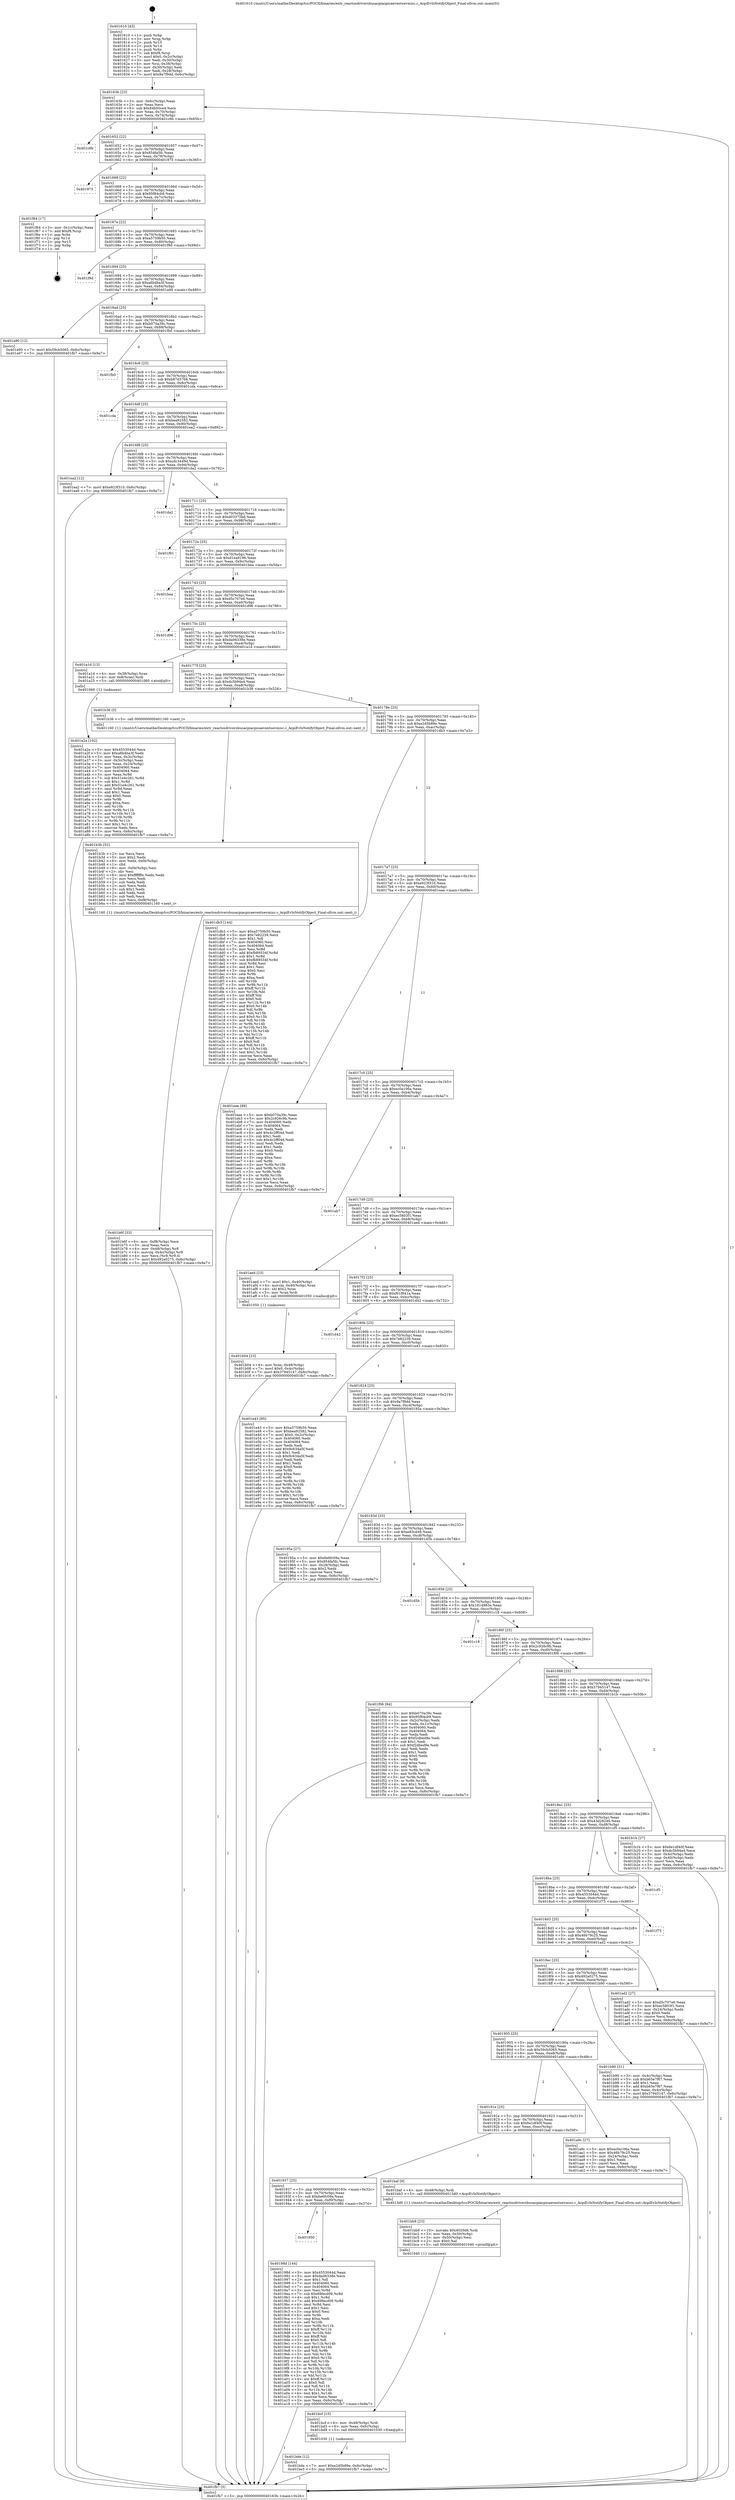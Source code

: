 digraph "0x401610" {
  label = "0x401610 (/mnt/c/Users/mathe/Desktop/tcc/POCII/binaries/extr_reactosdriversbusacpiacpicaeventsevmisc.c_AcpiEvIsNotifyObject_Final-ollvm.out::main(0))"
  labelloc = "t"
  node[shape=record]

  Entry [label="",width=0.3,height=0.3,shape=circle,fillcolor=black,style=filled]
  "0x40163b" [label="{
     0x40163b [23]\l
     | [instrs]\l
     &nbsp;&nbsp;0x40163b \<+3\>: mov -0x6c(%rbp),%eax\l
     &nbsp;&nbsp;0x40163e \<+2\>: mov %eax,%ecx\l
     &nbsp;&nbsp;0x401640 \<+6\>: sub $0x84b50ce4,%ecx\l
     &nbsp;&nbsp;0x401646 \<+3\>: mov %eax,-0x70(%rbp)\l
     &nbsp;&nbsp;0x401649 \<+3\>: mov %ecx,-0x74(%rbp)\l
     &nbsp;&nbsp;0x40164c \<+6\>: je 0000000000401c6b \<main+0x65b\>\l
  }"]
  "0x401c6b" [label="{
     0x401c6b\l
  }", style=dashed]
  "0x401652" [label="{
     0x401652 [22]\l
     | [instrs]\l
     &nbsp;&nbsp;0x401652 \<+5\>: jmp 0000000000401657 \<main+0x47\>\l
     &nbsp;&nbsp;0x401657 \<+3\>: mov -0x70(%rbp),%eax\l
     &nbsp;&nbsp;0x40165a \<+5\>: sub $0x854fa5fc,%eax\l
     &nbsp;&nbsp;0x40165f \<+3\>: mov %eax,-0x78(%rbp)\l
     &nbsp;&nbsp;0x401662 \<+6\>: je 0000000000401975 \<main+0x365\>\l
  }"]
  Exit [label="",width=0.3,height=0.3,shape=circle,fillcolor=black,style=filled,peripheries=2]
  "0x401975" [label="{
     0x401975\l
  }", style=dashed]
  "0x401668" [label="{
     0x401668 [22]\l
     | [instrs]\l
     &nbsp;&nbsp;0x401668 \<+5\>: jmp 000000000040166d \<main+0x5d\>\l
     &nbsp;&nbsp;0x40166d \<+3\>: mov -0x70(%rbp),%eax\l
     &nbsp;&nbsp;0x401670 \<+5\>: sub $0x95f84cb9,%eax\l
     &nbsp;&nbsp;0x401675 \<+3\>: mov %eax,-0x7c(%rbp)\l
     &nbsp;&nbsp;0x401678 \<+6\>: je 0000000000401f64 \<main+0x954\>\l
  }"]
  "0x401bde" [label="{
     0x401bde [12]\l
     | [instrs]\l
     &nbsp;&nbsp;0x401bde \<+7\>: movl $0xe2d5b89e,-0x6c(%rbp)\l
     &nbsp;&nbsp;0x401be5 \<+5\>: jmp 0000000000401fb7 \<main+0x9a7\>\l
  }"]
  "0x401f64" [label="{
     0x401f64 [17]\l
     | [instrs]\l
     &nbsp;&nbsp;0x401f64 \<+3\>: mov -0x1c(%rbp),%eax\l
     &nbsp;&nbsp;0x401f67 \<+7\>: add $0xf8,%rsp\l
     &nbsp;&nbsp;0x401f6e \<+1\>: pop %rbx\l
     &nbsp;&nbsp;0x401f6f \<+2\>: pop %r14\l
     &nbsp;&nbsp;0x401f71 \<+2\>: pop %r15\l
     &nbsp;&nbsp;0x401f73 \<+1\>: pop %rbp\l
     &nbsp;&nbsp;0x401f74 \<+1\>: ret\l
  }"]
  "0x40167e" [label="{
     0x40167e [22]\l
     | [instrs]\l
     &nbsp;&nbsp;0x40167e \<+5\>: jmp 0000000000401683 \<main+0x73\>\l
     &nbsp;&nbsp;0x401683 \<+3\>: mov -0x70(%rbp),%eax\l
     &nbsp;&nbsp;0x401686 \<+5\>: sub $0xa5759b50,%eax\l
     &nbsp;&nbsp;0x40168b \<+3\>: mov %eax,-0x80(%rbp)\l
     &nbsp;&nbsp;0x40168e \<+6\>: je 0000000000401f9d \<main+0x98d\>\l
  }"]
  "0x401bcf" [label="{
     0x401bcf [15]\l
     | [instrs]\l
     &nbsp;&nbsp;0x401bcf \<+4\>: mov -0x48(%rbp),%rdi\l
     &nbsp;&nbsp;0x401bd3 \<+6\>: mov %eax,-0xfc(%rbp)\l
     &nbsp;&nbsp;0x401bd9 \<+5\>: call 0000000000401030 \<free@plt\>\l
     | [calls]\l
     &nbsp;&nbsp;0x401030 \{1\} (unknown)\l
  }"]
  "0x401f9d" [label="{
     0x401f9d\l
  }", style=dashed]
  "0x401694" [label="{
     0x401694 [25]\l
     | [instrs]\l
     &nbsp;&nbsp;0x401694 \<+5\>: jmp 0000000000401699 \<main+0x89\>\l
     &nbsp;&nbsp;0x401699 \<+3\>: mov -0x70(%rbp),%eax\l
     &nbsp;&nbsp;0x40169c \<+5\>: sub $0xa6b4ba3f,%eax\l
     &nbsp;&nbsp;0x4016a1 \<+6\>: mov %eax,-0x84(%rbp)\l
     &nbsp;&nbsp;0x4016a7 \<+6\>: je 0000000000401a90 \<main+0x480\>\l
  }"]
  "0x401bb8" [label="{
     0x401bb8 [23]\l
     | [instrs]\l
     &nbsp;&nbsp;0x401bb8 \<+10\>: movabs $0x4020d6,%rdi\l
     &nbsp;&nbsp;0x401bc2 \<+3\>: mov %eax,-0x50(%rbp)\l
     &nbsp;&nbsp;0x401bc5 \<+3\>: mov -0x50(%rbp),%esi\l
     &nbsp;&nbsp;0x401bc8 \<+2\>: mov $0x0,%al\l
     &nbsp;&nbsp;0x401bca \<+5\>: call 0000000000401040 \<printf@plt\>\l
     | [calls]\l
     &nbsp;&nbsp;0x401040 \{1\} (unknown)\l
  }"]
  "0x401a90" [label="{
     0x401a90 [12]\l
     | [instrs]\l
     &nbsp;&nbsp;0x401a90 \<+7\>: movl $0x59cb5065,-0x6c(%rbp)\l
     &nbsp;&nbsp;0x401a97 \<+5\>: jmp 0000000000401fb7 \<main+0x9a7\>\l
  }"]
  "0x4016ad" [label="{
     0x4016ad [25]\l
     | [instrs]\l
     &nbsp;&nbsp;0x4016ad \<+5\>: jmp 00000000004016b2 \<main+0xa2\>\l
     &nbsp;&nbsp;0x4016b2 \<+3\>: mov -0x70(%rbp),%eax\l
     &nbsp;&nbsp;0x4016b5 \<+5\>: sub $0xb070a39c,%eax\l
     &nbsp;&nbsp;0x4016ba \<+6\>: mov %eax,-0x88(%rbp)\l
     &nbsp;&nbsp;0x4016c0 \<+6\>: je 0000000000401fb0 \<main+0x9a0\>\l
  }"]
  "0x401b6f" [label="{
     0x401b6f [33]\l
     | [instrs]\l
     &nbsp;&nbsp;0x401b6f \<+6\>: mov -0xf8(%rbp),%ecx\l
     &nbsp;&nbsp;0x401b75 \<+3\>: imul %eax,%ecx\l
     &nbsp;&nbsp;0x401b78 \<+4\>: mov -0x48(%rbp),%r8\l
     &nbsp;&nbsp;0x401b7c \<+4\>: movslq -0x4c(%rbp),%r9\l
     &nbsp;&nbsp;0x401b80 \<+4\>: mov %ecx,(%r8,%r9,4)\l
     &nbsp;&nbsp;0x401b84 \<+7\>: movl $0x492a0275,-0x6c(%rbp)\l
     &nbsp;&nbsp;0x401b8b \<+5\>: jmp 0000000000401fb7 \<main+0x9a7\>\l
  }"]
  "0x401fb0" [label="{
     0x401fb0\l
  }", style=dashed]
  "0x4016c6" [label="{
     0x4016c6 [25]\l
     | [instrs]\l
     &nbsp;&nbsp;0x4016c6 \<+5\>: jmp 00000000004016cb \<main+0xbb\>\l
     &nbsp;&nbsp;0x4016cb \<+3\>: mov -0x70(%rbp),%eax\l
     &nbsp;&nbsp;0x4016ce \<+5\>: sub $0xb87d3768,%eax\l
     &nbsp;&nbsp;0x4016d3 \<+6\>: mov %eax,-0x8c(%rbp)\l
     &nbsp;&nbsp;0x4016d9 \<+6\>: je 0000000000401cda \<main+0x6ca\>\l
  }"]
  "0x401b3b" [label="{
     0x401b3b [52]\l
     | [instrs]\l
     &nbsp;&nbsp;0x401b3b \<+2\>: xor %ecx,%ecx\l
     &nbsp;&nbsp;0x401b3d \<+5\>: mov $0x2,%edx\l
     &nbsp;&nbsp;0x401b42 \<+6\>: mov %edx,-0xf4(%rbp)\l
     &nbsp;&nbsp;0x401b48 \<+1\>: cltd\l
     &nbsp;&nbsp;0x401b49 \<+6\>: mov -0xf4(%rbp),%esi\l
     &nbsp;&nbsp;0x401b4f \<+2\>: idiv %esi\l
     &nbsp;&nbsp;0x401b51 \<+6\>: imul $0xfffffffe,%edx,%edx\l
     &nbsp;&nbsp;0x401b57 \<+2\>: mov %ecx,%edi\l
     &nbsp;&nbsp;0x401b59 \<+2\>: sub %edx,%edi\l
     &nbsp;&nbsp;0x401b5b \<+2\>: mov %ecx,%edx\l
     &nbsp;&nbsp;0x401b5d \<+3\>: sub $0x1,%edx\l
     &nbsp;&nbsp;0x401b60 \<+2\>: add %edx,%edi\l
     &nbsp;&nbsp;0x401b62 \<+2\>: sub %edi,%ecx\l
     &nbsp;&nbsp;0x401b64 \<+6\>: mov %ecx,-0xf8(%rbp)\l
     &nbsp;&nbsp;0x401b6a \<+5\>: call 0000000000401160 \<next_i\>\l
     | [calls]\l
     &nbsp;&nbsp;0x401160 \{1\} (/mnt/c/Users/mathe/Desktop/tcc/POCII/binaries/extr_reactosdriversbusacpiacpicaeventsevmisc.c_AcpiEvIsNotifyObject_Final-ollvm.out::next_i)\l
  }"]
  "0x401cda" [label="{
     0x401cda\l
  }", style=dashed]
  "0x4016df" [label="{
     0x4016df [25]\l
     | [instrs]\l
     &nbsp;&nbsp;0x4016df \<+5\>: jmp 00000000004016e4 \<main+0xd4\>\l
     &nbsp;&nbsp;0x4016e4 \<+3\>: mov -0x70(%rbp),%eax\l
     &nbsp;&nbsp;0x4016e7 \<+5\>: sub $0xbea92582,%eax\l
     &nbsp;&nbsp;0x4016ec \<+6\>: mov %eax,-0x90(%rbp)\l
     &nbsp;&nbsp;0x4016f2 \<+6\>: je 0000000000401ea2 \<main+0x892\>\l
  }"]
  "0x401b04" [label="{
     0x401b04 [23]\l
     | [instrs]\l
     &nbsp;&nbsp;0x401b04 \<+4\>: mov %rax,-0x48(%rbp)\l
     &nbsp;&nbsp;0x401b08 \<+7\>: movl $0x0,-0x4c(%rbp)\l
     &nbsp;&nbsp;0x401b0f \<+7\>: movl $0x37945147,-0x6c(%rbp)\l
     &nbsp;&nbsp;0x401b16 \<+5\>: jmp 0000000000401fb7 \<main+0x9a7\>\l
  }"]
  "0x401ea2" [label="{
     0x401ea2 [12]\l
     | [instrs]\l
     &nbsp;&nbsp;0x401ea2 \<+7\>: movl $0xe923f310,-0x6c(%rbp)\l
     &nbsp;&nbsp;0x401ea9 \<+5\>: jmp 0000000000401fb7 \<main+0x9a7\>\l
  }"]
  "0x4016f8" [label="{
     0x4016f8 [25]\l
     | [instrs]\l
     &nbsp;&nbsp;0x4016f8 \<+5\>: jmp 00000000004016fd \<main+0xed\>\l
     &nbsp;&nbsp;0x4016fd \<+3\>: mov -0x70(%rbp),%eax\l
     &nbsp;&nbsp;0x401700 \<+5\>: sub $0xcdc3449d,%eax\l
     &nbsp;&nbsp;0x401705 \<+6\>: mov %eax,-0x94(%rbp)\l
     &nbsp;&nbsp;0x40170b \<+6\>: je 0000000000401da2 \<main+0x792\>\l
  }"]
  "0x401a2a" [label="{
     0x401a2a [102]\l
     | [instrs]\l
     &nbsp;&nbsp;0x401a2a \<+5\>: mov $0x4553044d,%ecx\l
     &nbsp;&nbsp;0x401a2f \<+5\>: mov $0xa6b4ba3f,%edx\l
     &nbsp;&nbsp;0x401a34 \<+3\>: mov %eax,-0x3c(%rbp)\l
     &nbsp;&nbsp;0x401a37 \<+3\>: mov -0x3c(%rbp),%eax\l
     &nbsp;&nbsp;0x401a3a \<+3\>: mov %eax,-0x24(%rbp)\l
     &nbsp;&nbsp;0x401a3d \<+7\>: mov 0x404060,%eax\l
     &nbsp;&nbsp;0x401a44 \<+7\>: mov 0x404064,%esi\l
     &nbsp;&nbsp;0x401a4b \<+3\>: mov %eax,%r8d\l
     &nbsp;&nbsp;0x401a4e \<+7\>: sub $0x51e4c261,%r8d\l
     &nbsp;&nbsp;0x401a55 \<+4\>: sub $0x1,%r8d\l
     &nbsp;&nbsp;0x401a59 \<+7\>: add $0x51e4c261,%r8d\l
     &nbsp;&nbsp;0x401a60 \<+4\>: imul %r8d,%eax\l
     &nbsp;&nbsp;0x401a64 \<+3\>: and $0x1,%eax\l
     &nbsp;&nbsp;0x401a67 \<+3\>: cmp $0x0,%eax\l
     &nbsp;&nbsp;0x401a6a \<+4\>: sete %r9b\l
     &nbsp;&nbsp;0x401a6e \<+3\>: cmp $0xa,%esi\l
     &nbsp;&nbsp;0x401a71 \<+4\>: setl %r10b\l
     &nbsp;&nbsp;0x401a75 \<+3\>: mov %r9b,%r11b\l
     &nbsp;&nbsp;0x401a78 \<+3\>: and %r10b,%r11b\l
     &nbsp;&nbsp;0x401a7b \<+3\>: xor %r10b,%r9b\l
     &nbsp;&nbsp;0x401a7e \<+3\>: or %r9b,%r11b\l
     &nbsp;&nbsp;0x401a81 \<+4\>: test $0x1,%r11b\l
     &nbsp;&nbsp;0x401a85 \<+3\>: cmovne %edx,%ecx\l
     &nbsp;&nbsp;0x401a88 \<+3\>: mov %ecx,-0x6c(%rbp)\l
     &nbsp;&nbsp;0x401a8b \<+5\>: jmp 0000000000401fb7 \<main+0x9a7\>\l
  }"]
  "0x401da2" [label="{
     0x401da2\l
  }", style=dashed]
  "0x401711" [label="{
     0x401711 [25]\l
     | [instrs]\l
     &nbsp;&nbsp;0x401711 \<+5\>: jmp 0000000000401716 \<main+0x106\>\l
     &nbsp;&nbsp;0x401716 \<+3\>: mov -0x70(%rbp),%eax\l
     &nbsp;&nbsp;0x401719 \<+5\>: sub $0xd03375bd,%eax\l
     &nbsp;&nbsp;0x40171e \<+6\>: mov %eax,-0x98(%rbp)\l
     &nbsp;&nbsp;0x401724 \<+6\>: je 0000000000401f91 \<main+0x981\>\l
  }"]
  "0x401950" [label="{
     0x401950\l
  }", style=dashed]
  "0x401f91" [label="{
     0x401f91\l
  }", style=dashed]
  "0x40172a" [label="{
     0x40172a [25]\l
     | [instrs]\l
     &nbsp;&nbsp;0x40172a \<+5\>: jmp 000000000040172f \<main+0x11f\>\l
     &nbsp;&nbsp;0x40172f \<+3\>: mov -0x70(%rbp),%eax\l
     &nbsp;&nbsp;0x401732 \<+5\>: sub $0xd1ea9196,%eax\l
     &nbsp;&nbsp;0x401737 \<+6\>: mov %eax,-0x9c(%rbp)\l
     &nbsp;&nbsp;0x40173d \<+6\>: je 0000000000401bea \<main+0x5da\>\l
  }"]
  "0x40198d" [label="{
     0x40198d [144]\l
     | [instrs]\l
     &nbsp;&nbsp;0x40198d \<+5\>: mov $0x4553044d,%eax\l
     &nbsp;&nbsp;0x401992 \<+5\>: mov $0xda06338e,%ecx\l
     &nbsp;&nbsp;0x401997 \<+2\>: mov $0x1,%dl\l
     &nbsp;&nbsp;0x401999 \<+7\>: mov 0x404060,%esi\l
     &nbsp;&nbsp;0x4019a0 \<+7\>: mov 0x404064,%edi\l
     &nbsp;&nbsp;0x4019a7 \<+3\>: mov %esi,%r8d\l
     &nbsp;&nbsp;0x4019aa \<+7\>: sub $0x69fecd09,%r8d\l
     &nbsp;&nbsp;0x4019b1 \<+4\>: sub $0x1,%r8d\l
     &nbsp;&nbsp;0x4019b5 \<+7\>: add $0x69fecd09,%r8d\l
     &nbsp;&nbsp;0x4019bc \<+4\>: imul %r8d,%esi\l
     &nbsp;&nbsp;0x4019c0 \<+3\>: and $0x1,%esi\l
     &nbsp;&nbsp;0x4019c3 \<+3\>: cmp $0x0,%esi\l
     &nbsp;&nbsp;0x4019c6 \<+4\>: sete %r9b\l
     &nbsp;&nbsp;0x4019ca \<+3\>: cmp $0xa,%edi\l
     &nbsp;&nbsp;0x4019cd \<+4\>: setl %r10b\l
     &nbsp;&nbsp;0x4019d1 \<+3\>: mov %r9b,%r11b\l
     &nbsp;&nbsp;0x4019d4 \<+4\>: xor $0xff,%r11b\l
     &nbsp;&nbsp;0x4019d8 \<+3\>: mov %r10b,%bl\l
     &nbsp;&nbsp;0x4019db \<+3\>: xor $0xff,%bl\l
     &nbsp;&nbsp;0x4019de \<+3\>: xor $0x0,%dl\l
     &nbsp;&nbsp;0x4019e1 \<+3\>: mov %r11b,%r14b\l
     &nbsp;&nbsp;0x4019e4 \<+4\>: and $0x0,%r14b\l
     &nbsp;&nbsp;0x4019e8 \<+3\>: and %dl,%r9b\l
     &nbsp;&nbsp;0x4019eb \<+3\>: mov %bl,%r15b\l
     &nbsp;&nbsp;0x4019ee \<+4\>: and $0x0,%r15b\l
     &nbsp;&nbsp;0x4019f2 \<+3\>: and %dl,%r10b\l
     &nbsp;&nbsp;0x4019f5 \<+3\>: or %r9b,%r14b\l
     &nbsp;&nbsp;0x4019f8 \<+3\>: or %r10b,%r15b\l
     &nbsp;&nbsp;0x4019fb \<+3\>: xor %r15b,%r14b\l
     &nbsp;&nbsp;0x4019fe \<+3\>: or %bl,%r11b\l
     &nbsp;&nbsp;0x401a01 \<+4\>: xor $0xff,%r11b\l
     &nbsp;&nbsp;0x401a05 \<+3\>: or $0x0,%dl\l
     &nbsp;&nbsp;0x401a08 \<+3\>: and %dl,%r11b\l
     &nbsp;&nbsp;0x401a0b \<+3\>: or %r11b,%r14b\l
     &nbsp;&nbsp;0x401a0e \<+4\>: test $0x1,%r14b\l
     &nbsp;&nbsp;0x401a12 \<+3\>: cmovne %ecx,%eax\l
     &nbsp;&nbsp;0x401a15 \<+3\>: mov %eax,-0x6c(%rbp)\l
     &nbsp;&nbsp;0x401a18 \<+5\>: jmp 0000000000401fb7 \<main+0x9a7\>\l
  }"]
  "0x401bea" [label="{
     0x401bea\l
  }", style=dashed]
  "0x401743" [label="{
     0x401743 [25]\l
     | [instrs]\l
     &nbsp;&nbsp;0x401743 \<+5\>: jmp 0000000000401748 \<main+0x138\>\l
     &nbsp;&nbsp;0x401748 \<+3\>: mov -0x70(%rbp),%eax\l
     &nbsp;&nbsp;0x40174b \<+5\>: sub $0xd5c707e6,%eax\l
     &nbsp;&nbsp;0x401750 \<+6\>: mov %eax,-0xa0(%rbp)\l
     &nbsp;&nbsp;0x401756 \<+6\>: je 0000000000401d96 \<main+0x786\>\l
  }"]
  "0x401937" [label="{
     0x401937 [25]\l
     | [instrs]\l
     &nbsp;&nbsp;0x401937 \<+5\>: jmp 000000000040193c \<main+0x32c\>\l
     &nbsp;&nbsp;0x40193c \<+3\>: mov -0x70(%rbp),%eax\l
     &nbsp;&nbsp;0x40193f \<+5\>: sub $0x6e6fc09a,%eax\l
     &nbsp;&nbsp;0x401944 \<+6\>: mov %eax,-0xf0(%rbp)\l
     &nbsp;&nbsp;0x40194a \<+6\>: je 000000000040198d \<main+0x37d\>\l
  }"]
  "0x401d96" [label="{
     0x401d96\l
  }", style=dashed]
  "0x40175c" [label="{
     0x40175c [25]\l
     | [instrs]\l
     &nbsp;&nbsp;0x40175c \<+5\>: jmp 0000000000401761 \<main+0x151\>\l
     &nbsp;&nbsp;0x401761 \<+3\>: mov -0x70(%rbp),%eax\l
     &nbsp;&nbsp;0x401764 \<+5\>: sub $0xda06338e,%eax\l
     &nbsp;&nbsp;0x401769 \<+6\>: mov %eax,-0xa4(%rbp)\l
     &nbsp;&nbsp;0x40176f \<+6\>: je 0000000000401a1d \<main+0x40d\>\l
  }"]
  "0x401baf" [label="{
     0x401baf [9]\l
     | [instrs]\l
     &nbsp;&nbsp;0x401baf \<+4\>: mov -0x48(%rbp),%rdi\l
     &nbsp;&nbsp;0x401bb3 \<+5\>: call 00000000004013d0 \<AcpiEvIsNotifyObject\>\l
     | [calls]\l
     &nbsp;&nbsp;0x4013d0 \{1\} (/mnt/c/Users/mathe/Desktop/tcc/POCII/binaries/extr_reactosdriversbusacpiacpicaeventsevmisc.c_AcpiEvIsNotifyObject_Final-ollvm.out::AcpiEvIsNotifyObject)\l
  }"]
  "0x401a1d" [label="{
     0x401a1d [13]\l
     | [instrs]\l
     &nbsp;&nbsp;0x401a1d \<+4\>: mov -0x38(%rbp),%rax\l
     &nbsp;&nbsp;0x401a21 \<+4\>: mov 0x8(%rax),%rdi\l
     &nbsp;&nbsp;0x401a25 \<+5\>: call 0000000000401060 \<atoi@plt\>\l
     | [calls]\l
     &nbsp;&nbsp;0x401060 \{1\} (unknown)\l
  }"]
  "0x401775" [label="{
     0x401775 [25]\l
     | [instrs]\l
     &nbsp;&nbsp;0x401775 \<+5\>: jmp 000000000040177a \<main+0x16a\>\l
     &nbsp;&nbsp;0x40177a \<+3\>: mov -0x70(%rbp),%eax\l
     &nbsp;&nbsp;0x40177d \<+5\>: sub $0xdc5b94a4,%eax\l
     &nbsp;&nbsp;0x401782 \<+6\>: mov %eax,-0xa8(%rbp)\l
     &nbsp;&nbsp;0x401788 \<+6\>: je 0000000000401b36 \<main+0x526\>\l
  }"]
  "0x40191e" [label="{
     0x40191e [25]\l
     | [instrs]\l
     &nbsp;&nbsp;0x40191e \<+5\>: jmp 0000000000401923 \<main+0x313\>\l
     &nbsp;&nbsp;0x401923 \<+3\>: mov -0x70(%rbp),%eax\l
     &nbsp;&nbsp;0x401926 \<+5\>: sub $0x6e1df40f,%eax\l
     &nbsp;&nbsp;0x40192b \<+6\>: mov %eax,-0xec(%rbp)\l
     &nbsp;&nbsp;0x401931 \<+6\>: je 0000000000401baf \<main+0x59f\>\l
  }"]
  "0x401b36" [label="{
     0x401b36 [5]\l
     | [instrs]\l
     &nbsp;&nbsp;0x401b36 \<+5\>: call 0000000000401160 \<next_i\>\l
     | [calls]\l
     &nbsp;&nbsp;0x401160 \{1\} (/mnt/c/Users/mathe/Desktop/tcc/POCII/binaries/extr_reactosdriversbusacpiacpicaeventsevmisc.c_AcpiEvIsNotifyObject_Final-ollvm.out::next_i)\l
  }"]
  "0x40178e" [label="{
     0x40178e [25]\l
     | [instrs]\l
     &nbsp;&nbsp;0x40178e \<+5\>: jmp 0000000000401793 \<main+0x183\>\l
     &nbsp;&nbsp;0x401793 \<+3\>: mov -0x70(%rbp),%eax\l
     &nbsp;&nbsp;0x401796 \<+5\>: sub $0xe2d5b89e,%eax\l
     &nbsp;&nbsp;0x40179b \<+6\>: mov %eax,-0xac(%rbp)\l
     &nbsp;&nbsp;0x4017a1 \<+6\>: je 0000000000401db3 \<main+0x7a3\>\l
  }"]
  "0x401a9c" [label="{
     0x401a9c [27]\l
     | [instrs]\l
     &nbsp;&nbsp;0x401a9c \<+5\>: mov $0xec0a106a,%eax\l
     &nbsp;&nbsp;0x401aa1 \<+5\>: mov $0x46b79c25,%ecx\l
     &nbsp;&nbsp;0x401aa6 \<+3\>: mov -0x24(%rbp),%edx\l
     &nbsp;&nbsp;0x401aa9 \<+3\>: cmp $0x1,%edx\l
     &nbsp;&nbsp;0x401aac \<+3\>: cmovl %ecx,%eax\l
     &nbsp;&nbsp;0x401aaf \<+3\>: mov %eax,-0x6c(%rbp)\l
     &nbsp;&nbsp;0x401ab2 \<+5\>: jmp 0000000000401fb7 \<main+0x9a7\>\l
  }"]
  "0x401db3" [label="{
     0x401db3 [144]\l
     | [instrs]\l
     &nbsp;&nbsp;0x401db3 \<+5\>: mov $0xa5759b50,%eax\l
     &nbsp;&nbsp;0x401db8 \<+5\>: mov $0x7e82239,%ecx\l
     &nbsp;&nbsp;0x401dbd \<+2\>: mov $0x1,%dl\l
     &nbsp;&nbsp;0x401dbf \<+7\>: mov 0x404060,%esi\l
     &nbsp;&nbsp;0x401dc6 \<+7\>: mov 0x404064,%edi\l
     &nbsp;&nbsp;0x401dcd \<+3\>: mov %esi,%r8d\l
     &nbsp;&nbsp;0x401dd0 \<+7\>: add $0xfb89534f,%r8d\l
     &nbsp;&nbsp;0x401dd7 \<+4\>: sub $0x1,%r8d\l
     &nbsp;&nbsp;0x401ddb \<+7\>: sub $0xfb89534f,%r8d\l
     &nbsp;&nbsp;0x401de2 \<+4\>: imul %r8d,%esi\l
     &nbsp;&nbsp;0x401de6 \<+3\>: and $0x1,%esi\l
     &nbsp;&nbsp;0x401de9 \<+3\>: cmp $0x0,%esi\l
     &nbsp;&nbsp;0x401dec \<+4\>: sete %r9b\l
     &nbsp;&nbsp;0x401df0 \<+3\>: cmp $0xa,%edi\l
     &nbsp;&nbsp;0x401df3 \<+4\>: setl %r10b\l
     &nbsp;&nbsp;0x401df7 \<+3\>: mov %r9b,%r11b\l
     &nbsp;&nbsp;0x401dfa \<+4\>: xor $0xff,%r11b\l
     &nbsp;&nbsp;0x401dfe \<+3\>: mov %r10b,%bl\l
     &nbsp;&nbsp;0x401e01 \<+3\>: xor $0xff,%bl\l
     &nbsp;&nbsp;0x401e04 \<+3\>: xor $0x0,%dl\l
     &nbsp;&nbsp;0x401e07 \<+3\>: mov %r11b,%r14b\l
     &nbsp;&nbsp;0x401e0a \<+4\>: and $0x0,%r14b\l
     &nbsp;&nbsp;0x401e0e \<+3\>: and %dl,%r9b\l
     &nbsp;&nbsp;0x401e11 \<+3\>: mov %bl,%r15b\l
     &nbsp;&nbsp;0x401e14 \<+4\>: and $0x0,%r15b\l
     &nbsp;&nbsp;0x401e18 \<+3\>: and %dl,%r10b\l
     &nbsp;&nbsp;0x401e1b \<+3\>: or %r9b,%r14b\l
     &nbsp;&nbsp;0x401e1e \<+3\>: or %r10b,%r15b\l
     &nbsp;&nbsp;0x401e21 \<+3\>: xor %r15b,%r14b\l
     &nbsp;&nbsp;0x401e24 \<+3\>: or %bl,%r11b\l
     &nbsp;&nbsp;0x401e27 \<+4\>: xor $0xff,%r11b\l
     &nbsp;&nbsp;0x401e2b \<+3\>: or $0x0,%dl\l
     &nbsp;&nbsp;0x401e2e \<+3\>: and %dl,%r11b\l
     &nbsp;&nbsp;0x401e31 \<+3\>: or %r11b,%r14b\l
     &nbsp;&nbsp;0x401e34 \<+4\>: test $0x1,%r14b\l
     &nbsp;&nbsp;0x401e38 \<+3\>: cmovne %ecx,%eax\l
     &nbsp;&nbsp;0x401e3b \<+3\>: mov %eax,-0x6c(%rbp)\l
     &nbsp;&nbsp;0x401e3e \<+5\>: jmp 0000000000401fb7 \<main+0x9a7\>\l
  }"]
  "0x4017a7" [label="{
     0x4017a7 [25]\l
     | [instrs]\l
     &nbsp;&nbsp;0x4017a7 \<+5\>: jmp 00000000004017ac \<main+0x19c\>\l
     &nbsp;&nbsp;0x4017ac \<+3\>: mov -0x70(%rbp),%eax\l
     &nbsp;&nbsp;0x4017af \<+5\>: sub $0xe923f310,%eax\l
     &nbsp;&nbsp;0x4017b4 \<+6\>: mov %eax,-0xb0(%rbp)\l
     &nbsp;&nbsp;0x4017ba \<+6\>: je 0000000000401eae \<main+0x89e\>\l
  }"]
  "0x401905" [label="{
     0x401905 [25]\l
     | [instrs]\l
     &nbsp;&nbsp;0x401905 \<+5\>: jmp 000000000040190a \<main+0x2fa\>\l
     &nbsp;&nbsp;0x40190a \<+3\>: mov -0x70(%rbp),%eax\l
     &nbsp;&nbsp;0x40190d \<+5\>: sub $0x59cb5065,%eax\l
     &nbsp;&nbsp;0x401912 \<+6\>: mov %eax,-0xe8(%rbp)\l
     &nbsp;&nbsp;0x401918 \<+6\>: je 0000000000401a9c \<main+0x48c\>\l
  }"]
  "0x401eae" [label="{
     0x401eae [88]\l
     | [instrs]\l
     &nbsp;&nbsp;0x401eae \<+5\>: mov $0xb070a39c,%eax\l
     &nbsp;&nbsp;0x401eb3 \<+5\>: mov $0x2c926c9b,%ecx\l
     &nbsp;&nbsp;0x401eb8 \<+7\>: mov 0x404060,%edx\l
     &nbsp;&nbsp;0x401ebf \<+7\>: mov 0x404064,%esi\l
     &nbsp;&nbsp;0x401ec6 \<+2\>: mov %edx,%edi\l
     &nbsp;&nbsp;0x401ec8 \<+6\>: add $0x4c2ff04d,%edi\l
     &nbsp;&nbsp;0x401ece \<+3\>: sub $0x1,%edi\l
     &nbsp;&nbsp;0x401ed1 \<+6\>: sub $0x4c2ff04d,%edi\l
     &nbsp;&nbsp;0x401ed7 \<+3\>: imul %edi,%edx\l
     &nbsp;&nbsp;0x401eda \<+3\>: and $0x1,%edx\l
     &nbsp;&nbsp;0x401edd \<+3\>: cmp $0x0,%edx\l
     &nbsp;&nbsp;0x401ee0 \<+4\>: sete %r8b\l
     &nbsp;&nbsp;0x401ee4 \<+3\>: cmp $0xa,%esi\l
     &nbsp;&nbsp;0x401ee7 \<+4\>: setl %r9b\l
     &nbsp;&nbsp;0x401eeb \<+3\>: mov %r8b,%r10b\l
     &nbsp;&nbsp;0x401eee \<+3\>: and %r9b,%r10b\l
     &nbsp;&nbsp;0x401ef1 \<+3\>: xor %r9b,%r8b\l
     &nbsp;&nbsp;0x401ef4 \<+3\>: or %r8b,%r10b\l
     &nbsp;&nbsp;0x401ef7 \<+4\>: test $0x1,%r10b\l
     &nbsp;&nbsp;0x401efb \<+3\>: cmovne %ecx,%eax\l
     &nbsp;&nbsp;0x401efe \<+3\>: mov %eax,-0x6c(%rbp)\l
     &nbsp;&nbsp;0x401f01 \<+5\>: jmp 0000000000401fb7 \<main+0x9a7\>\l
  }"]
  "0x4017c0" [label="{
     0x4017c0 [25]\l
     | [instrs]\l
     &nbsp;&nbsp;0x4017c0 \<+5\>: jmp 00000000004017c5 \<main+0x1b5\>\l
     &nbsp;&nbsp;0x4017c5 \<+3\>: mov -0x70(%rbp),%eax\l
     &nbsp;&nbsp;0x4017c8 \<+5\>: sub $0xec0a106a,%eax\l
     &nbsp;&nbsp;0x4017cd \<+6\>: mov %eax,-0xb4(%rbp)\l
     &nbsp;&nbsp;0x4017d3 \<+6\>: je 0000000000401ab7 \<main+0x4a7\>\l
  }"]
  "0x401b90" [label="{
     0x401b90 [31]\l
     | [instrs]\l
     &nbsp;&nbsp;0x401b90 \<+3\>: mov -0x4c(%rbp),%eax\l
     &nbsp;&nbsp;0x401b93 \<+5\>: sub $0xb65e7f67,%eax\l
     &nbsp;&nbsp;0x401b98 \<+3\>: add $0x1,%eax\l
     &nbsp;&nbsp;0x401b9b \<+5\>: add $0xb65e7f67,%eax\l
     &nbsp;&nbsp;0x401ba0 \<+3\>: mov %eax,-0x4c(%rbp)\l
     &nbsp;&nbsp;0x401ba3 \<+7\>: movl $0x37945147,-0x6c(%rbp)\l
     &nbsp;&nbsp;0x401baa \<+5\>: jmp 0000000000401fb7 \<main+0x9a7\>\l
  }"]
  "0x401ab7" [label="{
     0x401ab7\l
  }", style=dashed]
  "0x4017d9" [label="{
     0x4017d9 [25]\l
     | [instrs]\l
     &nbsp;&nbsp;0x4017d9 \<+5\>: jmp 00000000004017de \<main+0x1ce\>\l
     &nbsp;&nbsp;0x4017de \<+3\>: mov -0x70(%rbp),%eax\l
     &nbsp;&nbsp;0x4017e1 \<+5\>: sub $0xec5803f1,%eax\l
     &nbsp;&nbsp;0x4017e6 \<+6\>: mov %eax,-0xb8(%rbp)\l
     &nbsp;&nbsp;0x4017ec \<+6\>: je 0000000000401aed \<main+0x4dd\>\l
  }"]
  "0x4018ec" [label="{
     0x4018ec [25]\l
     | [instrs]\l
     &nbsp;&nbsp;0x4018ec \<+5\>: jmp 00000000004018f1 \<main+0x2e1\>\l
     &nbsp;&nbsp;0x4018f1 \<+3\>: mov -0x70(%rbp),%eax\l
     &nbsp;&nbsp;0x4018f4 \<+5\>: sub $0x492a0275,%eax\l
     &nbsp;&nbsp;0x4018f9 \<+6\>: mov %eax,-0xe4(%rbp)\l
     &nbsp;&nbsp;0x4018ff \<+6\>: je 0000000000401b90 \<main+0x580\>\l
  }"]
  "0x401aed" [label="{
     0x401aed [23]\l
     | [instrs]\l
     &nbsp;&nbsp;0x401aed \<+7\>: movl $0x1,-0x40(%rbp)\l
     &nbsp;&nbsp;0x401af4 \<+4\>: movslq -0x40(%rbp),%rax\l
     &nbsp;&nbsp;0x401af8 \<+4\>: shl $0x2,%rax\l
     &nbsp;&nbsp;0x401afc \<+3\>: mov %rax,%rdi\l
     &nbsp;&nbsp;0x401aff \<+5\>: call 0000000000401050 \<malloc@plt\>\l
     | [calls]\l
     &nbsp;&nbsp;0x401050 \{1\} (unknown)\l
  }"]
  "0x4017f2" [label="{
     0x4017f2 [25]\l
     | [instrs]\l
     &nbsp;&nbsp;0x4017f2 \<+5\>: jmp 00000000004017f7 \<main+0x1e7\>\l
     &nbsp;&nbsp;0x4017f7 \<+3\>: mov -0x70(%rbp),%eax\l
     &nbsp;&nbsp;0x4017fa \<+5\>: sub $0xf01f841a,%eax\l
     &nbsp;&nbsp;0x4017ff \<+6\>: mov %eax,-0xbc(%rbp)\l
     &nbsp;&nbsp;0x401805 \<+6\>: je 0000000000401d42 \<main+0x732\>\l
  }"]
  "0x401ad2" [label="{
     0x401ad2 [27]\l
     | [instrs]\l
     &nbsp;&nbsp;0x401ad2 \<+5\>: mov $0xd5c707e6,%eax\l
     &nbsp;&nbsp;0x401ad7 \<+5\>: mov $0xec5803f1,%ecx\l
     &nbsp;&nbsp;0x401adc \<+3\>: mov -0x24(%rbp),%edx\l
     &nbsp;&nbsp;0x401adf \<+3\>: cmp $0x0,%edx\l
     &nbsp;&nbsp;0x401ae2 \<+3\>: cmove %ecx,%eax\l
     &nbsp;&nbsp;0x401ae5 \<+3\>: mov %eax,-0x6c(%rbp)\l
     &nbsp;&nbsp;0x401ae8 \<+5\>: jmp 0000000000401fb7 \<main+0x9a7\>\l
  }"]
  "0x401d42" [label="{
     0x401d42\l
  }", style=dashed]
  "0x40180b" [label="{
     0x40180b [25]\l
     | [instrs]\l
     &nbsp;&nbsp;0x40180b \<+5\>: jmp 0000000000401810 \<main+0x200\>\l
     &nbsp;&nbsp;0x401810 \<+3\>: mov -0x70(%rbp),%eax\l
     &nbsp;&nbsp;0x401813 \<+5\>: sub $0x7e82239,%eax\l
     &nbsp;&nbsp;0x401818 \<+6\>: mov %eax,-0xc0(%rbp)\l
     &nbsp;&nbsp;0x40181e \<+6\>: je 0000000000401e43 \<main+0x833\>\l
  }"]
  "0x4018d3" [label="{
     0x4018d3 [25]\l
     | [instrs]\l
     &nbsp;&nbsp;0x4018d3 \<+5\>: jmp 00000000004018d8 \<main+0x2c8\>\l
     &nbsp;&nbsp;0x4018d8 \<+3\>: mov -0x70(%rbp),%eax\l
     &nbsp;&nbsp;0x4018db \<+5\>: sub $0x46b79c25,%eax\l
     &nbsp;&nbsp;0x4018e0 \<+6\>: mov %eax,-0xe0(%rbp)\l
     &nbsp;&nbsp;0x4018e6 \<+6\>: je 0000000000401ad2 \<main+0x4c2\>\l
  }"]
  "0x401e43" [label="{
     0x401e43 [95]\l
     | [instrs]\l
     &nbsp;&nbsp;0x401e43 \<+5\>: mov $0xa5759b50,%eax\l
     &nbsp;&nbsp;0x401e48 \<+5\>: mov $0xbea92582,%ecx\l
     &nbsp;&nbsp;0x401e4d \<+7\>: movl $0x0,-0x2c(%rbp)\l
     &nbsp;&nbsp;0x401e54 \<+7\>: mov 0x404060,%edx\l
     &nbsp;&nbsp;0x401e5b \<+7\>: mov 0x404064,%esi\l
     &nbsp;&nbsp;0x401e62 \<+2\>: mov %edx,%edi\l
     &nbsp;&nbsp;0x401e64 \<+6\>: add $0x9c634a5f,%edi\l
     &nbsp;&nbsp;0x401e6a \<+3\>: sub $0x1,%edi\l
     &nbsp;&nbsp;0x401e6d \<+6\>: sub $0x9c634a5f,%edi\l
     &nbsp;&nbsp;0x401e73 \<+3\>: imul %edi,%edx\l
     &nbsp;&nbsp;0x401e76 \<+3\>: and $0x1,%edx\l
     &nbsp;&nbsp;0x401e79 \<+3\>: cmp $0x0,%edx\l
     &nbsp;&nbsp;0x401e7c \<+4\>: sete %r8b\l
     &nbsp;&nbsp;0x401e80 \<+3\>: cmp $0xa,%esi\l
     &nbsp;&nbsp;0x401e83 \<+4\>: setl %r9b\l
     &nbsp;&nbsp;0x401e87 \<+3\>: mov %r8b,%r10b\l
     &nbsp;&nbsp;0x401e8a \<+3\>: and %r9b,%r10b\l
     &nbsp;&nbsp;0x401e8d \<+3\>: xor %r9b,%r8b\l
     &nbsp;&nbsp;0x401e90 \<+3\>: or %r8b,%r10b\l
     &nbsp;&nbsp;0x401e93 \<+4\>: test $0x1,%r10b\l
     &nbsp;&nbsp;0x401e97 \<+3\>: cmovne %ecx,%eax\l
     &nbsp;&nbsp;0x401e9a \<+3\>: mov %eax,-0x6c(%rbp)\l
     &nbsp;&nbsp;0x401e9d \<+5\>: jmp 0000000000401fb7 \<main+0x9a7\>\l
  }"]
  "0x401824" [label="{
     0x401824 [25]\l
     | [instrs]\l
     &nbsp;&nbsp;0x401824 \<+5\>: jmp 0000000000401829 \<main+0x219\>\l
     &nbsp;&nbsp;0x401829 \<+3\>: mov -0x70(%rbp),%eax\l
     &nbsp;&nbsp;0x40182c \<+5\>: sub $0x9a7f9dd,%eax\l
     &nbsp;&nbsp;0x401831 \<+6\>: mov %eax,-0xc4(%rbp)\l
     &nbsp;&nbsp;0x401837 \<+6\>: je 000000000040195a \<main+0x34a\>\l
  }"]
  "0x401f75" [label="{
     0x401f75\l
  }", style=dashed]
  "0x40195a" [label="{
     0x40195a [27]\l
     | [instrs]\l
     &nbsp;&nbsp;0x40195a \<+5\>: mov $0x6e6fc09a,%eax\l
     &nbsp;&nbsp;0x40195f \<+5\>: mov $0x854fa5fc,%ecx\l
     &nbsp;&nbsp;0x401964 \<+3\>: mov -0x28(%rbp),%edx\l
     &nbsp;&nbsp;0x401967 \<+3\>: cmp $0x2,%edx\l
     &nbsp;&nbsp;0x40196a \<+3\>: cmovne %ecx,%eax\l
     &nbsp;&nbsp;0x40196d \<+3\>: mov %eax,-0x6c(%rbp)\l
     &nbsp;&nbsp;0x401970 \<+5\>: jmp 0000000000401fb7 \<main+0x9a7\>\l
  }"]
  "0x40183d" [label="{
     0x40183d [25]\l
     | [instrs]\l
     &nbsp;&nbsp;0x40183d \<+5\>: jmp 0000000000401842 \<main+0x232\>\l
     &nbsp;&nbsp;0x401842 \<+3\>: mov -0x70(%rbp),%eax\l
     &nbsp;&nbsp;0x401845 \<+5\>: sub $0xe83cd48,%eax\l
     &nbsp;&nbsp;0x40184a \<+6\>: mov %eax,-0xc8(%rbp)\l
     &nbsp;&nbsp;0x401850 \<+6\>: je 0000000000401d5b \<main+0x74b\>\l
  }"]
  "0x401fb7" [label="{
     0x401fb7 [5]\l
     | [instrs]\l
     &nbsp;&nbsp;0x401fb7 \<+5\>: jmp 000000000040163b \<main+0x2b\>\l
  }"]
  "0x401610" [label="{
     0x401610 [43]\l
     | [instrs]\l
     &nbsp;&nbsp;0x401610 \<+1\>: push %rbp\l
     &nbsp;&nbsp;0x401611 \<+3\>: mov %rsp,%rbp\l
     &nbsp;&nbsp;0x401614 \<+2\>: push %r15\l
     &nbsp;&nbsp;0x401616 \<+2\>: push %r14\l
     &nbsp;&nbsp;0x401618 \<+1\>: push %rbx\l
     &nbsp;&nbsp;0x401619 \<+7\>: sub $0xf8,%rsp\l
     &nbsp;&nbsp;0x401620 \<+7\>: movl $0x0,-0x2c(%rbp)\l
     &nbsp;&nbsp;0x401627 \<+3\>: mov %edi,-0x30(%rbp)\l
     &nbsp;&nbsp;0x40162a \<+4\>: mov %rsi,-0x38(%rbp)\l
     &nbsp;&nbsp;0x40162e \<+3\>: mov -0x30(%rbp),%edi\l
     &nbsp;&nbsp;0x401631 \<+3\>: mov %edi,-0x28(%rbp)\l
     &nbsp;&nbsp;0x401634 \<+7\>: movl $0x9a7f9dd,-0x6c(%rbp)\l
  }"]
  "0x4018ba" [label="{
     0x4018ba [25]\l
     | [instrs]\l
     &nbsp;&nbsp;0x4018ba \<+5\>: jmp 00000000004018bf \<main+0x2af\>\l
     &nbsp;&nbsp;0x4018bf \<+3\>: mov -0x70(%rbp),%eax\l
     &nbsp;&nbsp;0x4018c2 \<+5\>: sub $0x4553044d,%eax\l
     &nbsp;&nbsp;0x4018c7 \<+6\>: mov %eax,-0xdc(%rbp)\l
     &nbsp;&nbsp;0x4018cd \<+6\>: je 0000000000401f75 \<main+0x965\>\l
  }"]
  "0x401d5b" [label="{
     0x401d5b\l
  }", style=dashed]
  "0x401856" [label="{
     0x401856 [25]\l
     | [instrs]\l
     &nbsp;&nbsp;0x401856 \<+5\>: jmp 000000000040185b \<main+0x24b\>\l
     &nbsp;&nbsp;0x40185b \<+3\>: mov -0x70(%rbp),%eax\l
     &nbsp;&nbsp;0x40185e \<+5\>: sub $0x1814883e,%eax\l
     &nbsp;&nbsp;0x401863 \<+6\>: mov %eax,-0xcc(%rbp)\l
     &nbsp;&nbsp;0x401869 \<+6\>: je 0000000000401c18 \<main+0x608\>\l
  }"]
  "0x401cf5" [label="{
     0x401cf5\l
  }", style=dashed]
  "0x401c18" [label="{
     0x401c18\l
  }", style=dashed]
  "0x40186f" [label="{
     0x40186f [25]\l
     | [instrs]\l
     &nbsp;&nbsp;0x40186f \<+5\>: jmp 0000000000401874 \<main+0x264\>\l
     &nbsp;&nbsp;0x401874 \<+3\>: mov -0x70(%rbp),%eax\l
     &nbsp;&nbsp;0x401877 \<+5\>: sub $0x2c926c9b,%eax\l
     &nbsp;&nbsp;0x40187c \<+6\>: mov %eax,-0xd0(%rbp)\l
     &nbsp;&nbsp;0x401882 \<+6\>: je 0000000000401f06 \<main+0x8f6\>\l
  }"]
  "0x4018a1" [label="{
     0x4018a1 [25]\l
     | [instrs]\l
     &nbsp;&nbsp;0x4018a1 \<+5\>: jmp 00000000004018a6 \<main+0x296\>\l
     &nbsp;&nbsp;0x4018a6 \<+3\>: mov -0x70(%rbp),%eax\l
     &nbsp;&nbsp;0x4018a9 \<+5\>: sub $0x43d28246,%eax\l
     &nbsp;&nbsp;0x4018ae \<+6\>: mov %eax,-0xd8(%rbp)\l
     &nbsp;&nbsp;0x4018b4 \<+6\>: je 0000000000401cf5 \<main+0x6e5\>\l
  }"]
  "0x401f06" [label="{
     0x401f06 [94]\l
     | [instrs]\l
     &nbsp;&nbsp;0x401f06 \<+5\>: mov $0xb070a39c,%eax\l
     &nbsp;&nbsp;0x401f0b \<+5\>: mov $0x95f84cb9,%ecx\l
     &nbsp;&nbsp;0x401f10 \<+3\>: mov -0x2c(%rbp),%edx\l
     &nbsp;&nbsp;0x401f13 \<+3\>: mov %edx,-0x1c(%rbp)\l
     &nbsp;&nbsp;0x401f16 \<+7\>: mov 0x404060,%edx\l
     &nbsp;&nbsp;0x401f1d \<+7\>: mov 0x404064,%esi\l
     &nbsp;&nbsp;0x401f24 \<+2\>: mov %edx,%edi\l
     &nbsp;&nbsp;0x401f26 \<+6\>: add $0xf2dbed9e,%edi\l
     &nbsp;&nbsp;0x401f2c \<+3\>: sub $0x1,%edi\l
     &nbsp;&nbsp;0x401f2f \<+6\>: sub $0xf2dbed9e,%edi\l
     &nbsp;&nbsp;0x401f35 \<+3\>: imul %edi,%edx\l
     &nbsp;&nbsp;0x401f38 \<+3\>: and $0x1,%edx\l
     &nbsp;&nbsp;0x401f3b \<+3\>: cmp $0x0,%edx\l
     &nbsp;&nbsp;0x401f3e \<+4\>: sete %r8b\l
     &nbsp;&nbsp;0x401f42 \<+3\>: cmp $0xa,%esi\l
     &nbsp;&nbsp;0x401f45 \<+4\>: setl %r9b\l
     &nbsp;&nbsp;0x401f49 \<+3\>: mov %r8b,%r10b\l
     &nbsp;&nbsp;0x401f4c \<+3\>: and %r9b,%r10b\l
     &nbsp;&nbsp;0x401f4f \<+3\>: xor %r9b,%r8b\l
     &nbsp;&nbsp;0x401f52 \<+3\>: or %r8b,%r10b\l
     &nbsp;&nbsp;0x401f55 \<+4\>: test $0x1,%r10b\l
     &nbsp;&nbsp;0x401f59 \<+3\>: cmovne %ecx,%eax\l
     &nbsp;&nbsp;0x401f5c \<+3\>: mov %eax,-0x6c(%rbp)\l
     &nbsp;&nbsp;0x401f5f \<+5\>: jmp 0000000000401fb7 \<main+0x9a7\>\l
  }"]
  "0x401888" [label="{
     0x401888 [25]\l
     | [instrs]\l
     &nbsp;&nbsp;0x401888 \<+5\>: jmp 000000000040188d \<main+0x27d\>\l
     &nbsp;&nbsp;0x40188d \<+3\>: mov -0x70(%rbp),%eax\l
     &nbsp;&nbsp;0x401890 \<+5\>: sub $0x37945147,%eax\l
     &nbsp;&nbsp;0x401895 \<+6\>: mov %eax,-0xd4(%rbp)\l
     &nbsp;&nbsp;0x40189b \<+6\>: je 0000000000401b1b \<main+0x50b\>\l
  }"]
  "0x401b1b" [label="{
     0x401b1b [27]\l
     | [instrs]\l
     &nbsp;&nbsp;0x401b1b \<+5\>: mov $0x6e1df40f,%eax\l
     &nbsp;&nbsp;0x401b20 \<+5\>: mov $0xdc5b94a4,%ecx\l
     &nbsp;&nbsp;0x401b25 \<+3\>: mov -0x4c(%rbp),%edx\l
     &nbsp;&nbsp;0x401b28 \<+3\>: cmp -0x40(%rbp),%edx\l
     &nbsp;&nbsp;0x401b2b \<+3\>: cmovl %ecx,%eax\l
     &nbsp;&nbsp;0x401b2e \<+3\>: mov %eax,-0x6c(%rbp)\l
     &nbsp;&nbsp;0x401b31 \<+5\>: jmp 0000000000401fb7 \<main+0x9a7\>\l
  }"]
  Entry -> "0x401610" [label=" 1"]
  "0x40163b" -> "0x401c6b" [label=" 0"]
  "0x40163b" -> "0x401652" [label=" 18"]
  "0x401f64" -> Exit [label=" 1"]
  "0x401652" -> "0x401975" [label=" 0"]
  "0x401652" -> "0x401668" [label=" 18"]
  "0x401f06" -> "0x401fb7" [label=" 1"]
  "0x401668" -> "0x401f64" [label=" 1"]
  "0x401668" -> "0x40167e" [label=" 17"]
  "0x401eae" -> "0x401fb7" [label=" 1"]
  "0x40167e" -> "0x401f9d" [label=" 0"]
  "0x40167e" -> "0x401694" [label=" 17"]
  "0x401ea2" -> "0x401fb7" [label=" 1"]
  "0x401694" -> "0x401a90" [label=" 1"]
  "0x401694" -> "0x4016ad" [label=" 16"]
  "0x401e43" -> "0x401fb7" [label=" 1"]
  "0x4016ad" -> "0x401fb0" [label=" 0"]
  "0x4016ad" -> "0x4016c6" [label=" 16"]
  "0x401db3" -> "0x401fb7" [label=" 1"]
  "0x4016c6" -> "0x401cda" [label=" 0"]
  "0x4016c6" -> "0x4016df" [label=" 16"]
  "0x401bde" -> "0x401fb7" [label=" 1"]
  "0x4016df" -> "0x401ea2" [label=" 1"]
  "0x4016df" -> "0x4016f8" [label=" 15"]
  "0x401bcf" -> "0x401bde" [label=" 1"]
  "0x4016f8" -> "0x401da2" [label=" 0"]
  "0x4016f8" -> "0x401711" [label=" 15"]
  "0x401bb8" -> "0x401bcf" [label=" 1"]
  "0x401711" -> "0x401f91" [label=" 0"]
  "0x401711" -> "0x40172a" [label=" 15"]
  "0x401baf" -> "0x401bb8" [label=" 1"]
  "0x40172a" -> "0x401bea" [label=" 0"]
  "0x40172a" -> "0x401743" [label=" 15"]
  "0x401b90" -> "0x401fb7" [label=" 1"]
  "0x401743" -> "0x401d96" [label=" 0"]
  "0x401743" -> "0x40175c" [label=" 15"]
  "0x401b3b" -> "0x401b6f" [label=" 1"]
  "0x40175c" -> "0x401a1d" [label=" 1"]
  "0x40175c" -> "0x401775" [label=" 14"]
  "0x401b36" -> "0x401b3b" [label=" 1"]
  "0x401775" -> "0x401b36" [label=" 1"]
  "0x401775" -> "0x40178e" [label=" 13"]
  "0x401b04" -> "0x401fb7" [label=" 1"]
  "0x40178e" -> "0x401db3" [label=" 1"]
  "0x40178e" -> "0x4017a7" [label=" 12"]
  "0x401aed" -> "0x401b04" [label=" 1"]
  "0x4017a7" -> "0x401eae" [label=" 1"]
  "0x4017a7" -> "0x4017c0" [label=" 11"]
  "0x401a9c" -> "0x401fb7" [label=" 1"]
  "0x4017c0" -> "0x401ab7" [label=" 0"]
  "0x4017c0" -> "0x4017d9" [label=" 11"]
  "0x401a90" -> "0x401fb7" [label=" 1"]
  "0x4017d9" -> "0x401aed" [label=" 1"]
  "0x4017d9" -> "0x4017f2" [label=" 10"]
  "0x401a1d" -> "0x401a2a" [label=" 1"]
  "0x4017f2" -> "0x401d42" [label=" 0"]
  "0x4017f2" -> "0x40180b" [label=" 10"]
  "0x40198d" -> "0x401fb7" [label=" 1"]
  "0x40180b" -> "0x401e43" [label=" 1"]
  "0x40180b" -> "0x401824" [label=" 9"]
  "0x401937" -> "0x40198d" [label=" 1"]
  "0x401824" -> "0x40195a" [label=" 1"]
  "0x401824" -> "0x40183d" [label=" 8"]
  "0x40195a" -> "0x401fb7" [label=" 1"]
  "0x401610" -> "0x40163b" [label=" 1"]
  "0x401fb7" -> "0x40163b" [label=" 17"]
  "0x401b6f" -> "0x401fb7" [label=" 1"]
  "0x40183d" -> "0x401d5b" [label=" 0"]
  "0x40183d" -> "0x401856" [label=" 8"]
  "0x40191e" -> "0x401baf" [label=" 1"]
  "0x401856" -> "0x401c18" [label=" 0"]
  "0x401856" -> "0x40186f" [label=" 8"]
  "0x401b1b" -> "0x401fb7" [label=" 2"]
  "0x40186f" -> "0x401f06" [label=" 1"]
  "0x40186f" -> "0x401888" [label=" 7"]
  "0x401905" -> "0x401a9c" [label=" 1"]
  "0x401888" -> "0x401b1b" [label=" 2"]
  "0x401888" -> "0x4018a1" [label=" 5"]
  "0x401905" -> "0x40191e" [label=" 2"]
  "0x4018a1" -> "0x401cf5" [label=" 0"]
  "0x4018a1" -> "0x4018ba" [label=" 5"]
  "0x40191e" -> "0x401937" [label=" 1"]
  "0x4018ba" -> "0x401f75" [label=" 0"]
  "0x4018ba" -> "0x4018d3" [label=" 5"]
  "0x401937" -> "0x401950" [label=" 0"]
  "0x4018d3" -> "0x401ad2" [label=" 1"]
  "0x4018d3" -> "0x4018ec" [label=" 4"]
  "0x401a2a" -> "0x401fb7" [label=" 1"]
  "0x4018ec" -> "0x401b90" [label=" 1"]
  "0x4018ec" -> "0x401905" [label=" 3"]
  "0x401ad2" -> "0x401fb7" [label=" 1"]
}
